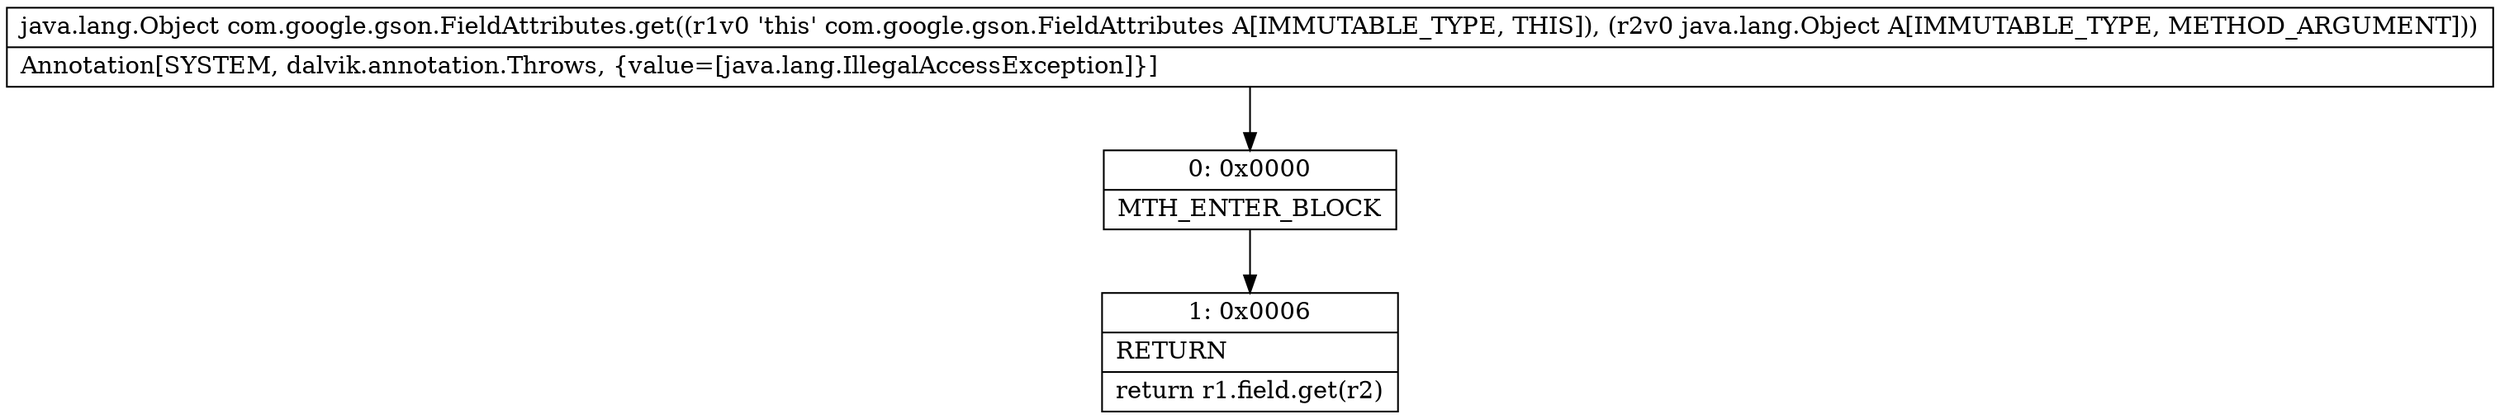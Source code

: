 digraph "CFG forcom.google.gson.FieldAttributes.get(Ljava\/lang\/Object;)Ljava\/lang\/Object;" {
Node_0 [shape=record,label="{0\:\ 0x0000|MTH_ENTER_BLOCK\l}"];
Node_1 [shape=record,label="{1\:\ 0x0006|RETURN\l|return r1.field.get(r2)\l}"];
MethodNode[shape=record,label="{java.lang.Object com.google.gson.FieldAttributes.get((r1v0 'this' com.google.gson.FieldAttributes A[IMMUTABLE_TYPE, THIS]), (r2v0 java.lang.Object A[IMMUTABLE_TYPE, METHOD_ARGUMENT]))  | Annotation[SYSTEM, dalvik.annotation.Throws, \{value=[java.lang.IllegalAccessException]\}]\l}"];
MethodNode -> Node_0;
Node_0 -> Node_1;
}


